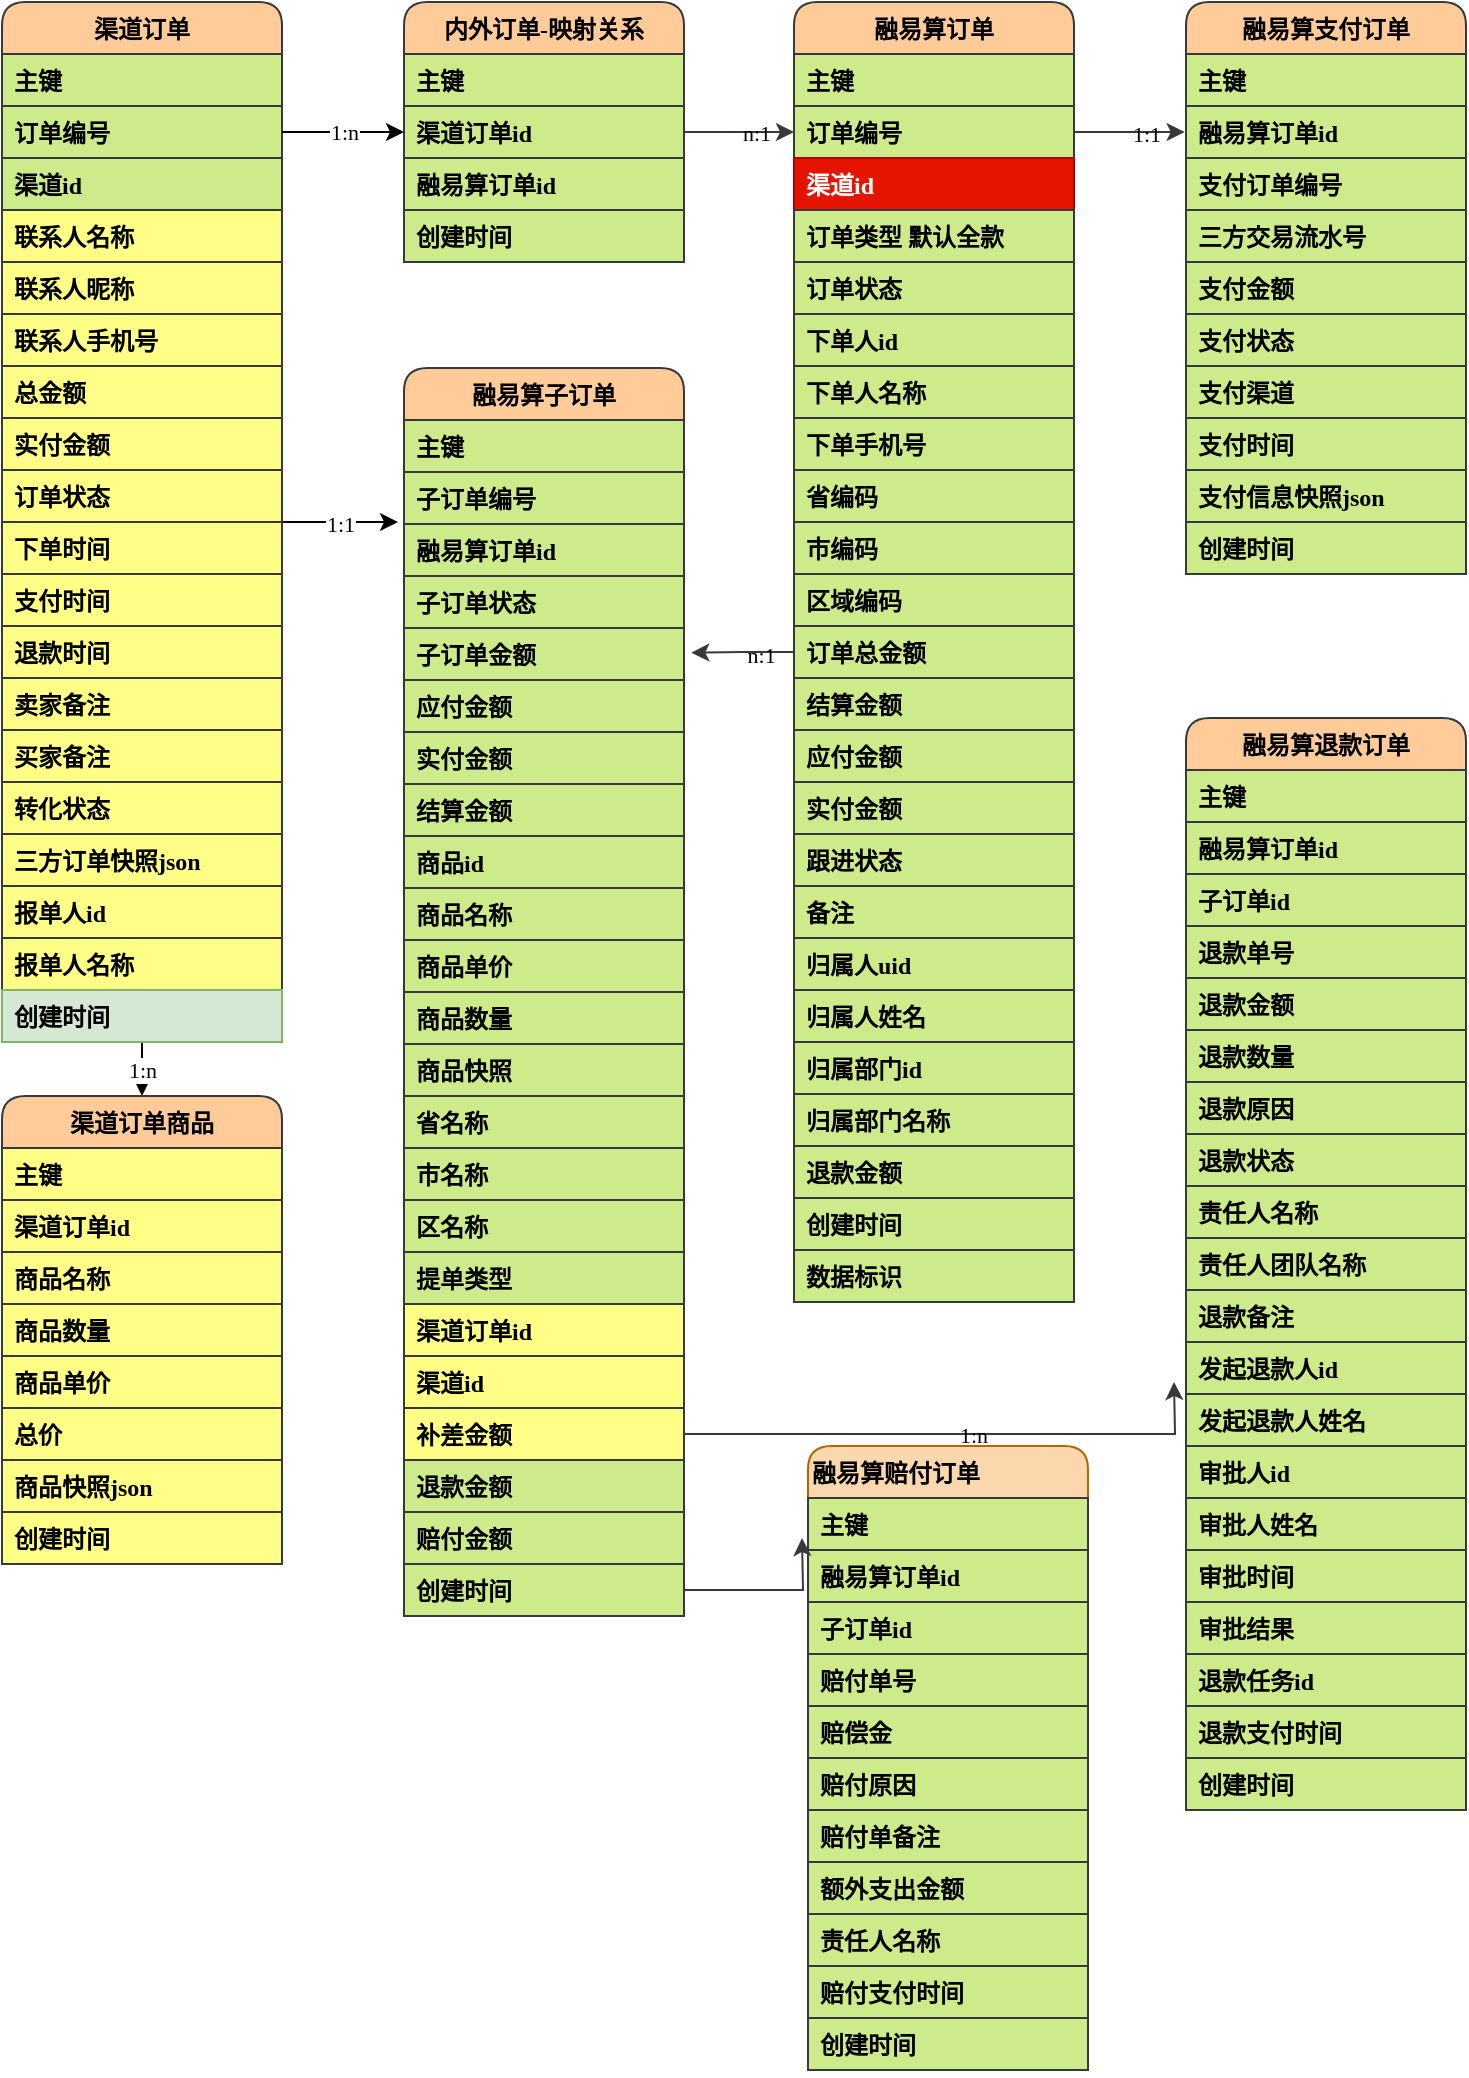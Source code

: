 <mxfile version="14.1.8" type="github">
  <diagram id="IiCy9xCzvewyzQ8KwIXT" name="第 1 页">
    <mxGraphModel dx="1824" dy="732" grid="0" gridSize="10" guides="1" tooltips="1" connect="1" arrows="1" fold="1" page="0" pageScale="1" pageWidth="827" pageHeight="1169" math="0" shadow="0">
      <root>
        <mxCell id="0" />
        <mxCell id="1" parent="0" />
        <mxCell id="uZ23WW5BaQ2IiN3kRdAK-134" value="1:1" style="edgeStyle=orthogonalEdgeStyle;rounded=0;orthogonalLoop=1;jettySize=auto;html=1;fontFamily=Tahoma;" edge="1" parent="1" source="uZ23WW5BaQ2IiN3kRdAK-1">
          <mxGeometry relative="1" as="geometry">
            <mxPoint x="130" y="294" as="targetPoint" />
          </mxGeometry>
        </mxCell>
        <mxCell id="uZ23WW5BaQ2IiN3kRdAK-183" value="1:n" style="edgeStyle=orthogonalEdgeStyle;rounded=0;orthogonalLoop=1;jettySize=auto;html=1;exitX=0.5;exitY=1;exitDx=0;exitDy=0;entryX=0.5;entryY=0;entryDx=0;entryDy=0;fontFamily=Tahoma;" edge="1" parent="1" source="uZ23WW5BaQ2IiN3kRdAK-1" target="uZ23WW5BaQ2IiN3kRdAK-33">
          <mxGeometry relative="1" as="geometry" />
        </mxCell>
        <mxCell id="uZ23WW5BaQ2IiN3kRdAK-1" value="渠道订单" style="swimlane;fontStyle=1;childLayout=stackLayout;horizontal=1;startSize=26;horizontalStack=0;resizeParent=1;resizeParentMax=0;resizeLast=0;collapsible=1;marginBottom=0;rounded=1;sketch=0;swimlaneFillColor=none;fontFamily=Tahoma;fillColor=#ffcc99;strokeColor=#36393d;" vertex="1" parent="1">
          <mxGeometry x="-68" y="34" width="140" height="520" as="geometry" />
        </mxCell>
        <mxCell id="uZ23WW5BaQ2IiN3kRdAK-28" value="主键" style="text;align=left;verticalAlign=top;spacingLeft=4;spacingRight=4;overflow=hidden;rotatable=0;points=[[0,0.5],[1,0.5]];portConstraint=eastwest;fontStyle=1;fontFamily=Tahoma;fillColor=#cdeb8b;strokeColor=#36393d;" vertex="1" parent="uZ23WW5BaQ2IiN3kRdAK-1">
          <mxGeometry y="26" width="140" height="26" as="geometry" />
        </mxCell>
        <mxCell id="uZ23WW5BaQ2IiN3kRdAK-2" value="订单编号" style="text;align=left;verticalAlign=top;spacingLeft=4;spacingRight=4;overflow=hidden;rotatable=0;points=[[0,0.5],[1,0.5]];portConstraint=eastwest;fontStyle=1;fontFamily=Tahoma;fillColor=#cdeb8b;strokeColor=#36393d;" vertex="1" parent="uZ23WW5BaQ2IiN3kRdAK-1">
          <mxGeometry y="52" width="140" height="26" as="geometry" />
        </mxCell>
        <mxCell id="uZ23WW5BaQ2IiN3kRdAK-3" value="渠道id" style="text;align=left;verticalAlign=top;spacingLeft=4;spacingRight=4;overflow=hidden;rotatable=0;points=[[0,0.5],[1,0.5]];portConstraint=eastwest;fontStyle=1;fontFamily=Tahoma;fillColor=#cdeb8b;strokeColor=#36393d;" vertex="1" parent="uZ23WW5BaQ2IiN3kRdAK-1">
          <mxGeometry y="78" width="140" height="26" as="geometry" />
        </mxCell>
        <mxCell id="uZ23WW5BaQ2IiN3kRdAK-4" value="联系人名称" style="text;align=left;verticalAlign=top;spacingLeft=4;spacingRight=4;overflow=hidden;rotatable=0;points=[[0,0.5],[1,0.5]];portConstraint=eastwest;fontStyle=1;fontFamily=Tahoma;fillColor=#ffff88;strokeColor=#36393d;" vertex="1" parent="uZ23WW5BaQ2IiN3kRdAK-1">
          <mxGeometry y="104" width="140" height="26" as="geometry" />
        </mxCell>
        <mxCell id="uZ23WW5BaQ2IiN3kRdAK-17" value="联系人昵称" style="text;align=left;verticalAlign=top;spacingLeft=4;spacingRight=4;overflow=hidden;rotatable=0;points=[[0,0.5],[1,0.5]];portConstraint=eastwest;fontStyle=1;fontFamily=Tahoma;fillColor=#ffff88;strokeColor=#36393d;" vertex="1" parent="uZ23WW5BaQ2IiN3kRdAK-1">
          <mxGeometry y="130" width="140" height="26" as="geometry" />
        </mxCell>
        <mxCell id="uZ23WW5BaQ2IiN3kRdAK-18" value="联系人手机号" style="text;align=left;verticalAlign=top;spacingLeft=4;spacingRight=4;overflow=hidden;rotatable=0;points=[[0,0.5],[1,0.5]];portConstraint=eastwest;fontStyle=1;fontFamily=Tahoma;fillColor=#ffff88;strokeColor=#36393d;" vertex="1" parent="uZ23WW5BaQ2IiN3kRdAK-1">
          <mxGeometry y="156" width="140" height="26" as="geometry" />
        </mxCell>
        <mxCell id="uZ23WW5BaQ2IiN3kRdAK-19" value="总金额" style="text;align=left;verticalAlign=top;spacingLeft=4;spacingRight=4;overflow=hidden;rotatable=0;points=[[0,0.5],[1,0.5]];portConstraint=eastwest;fontStyle=1;fontFamily=Tahoma;fillColor=#ffff88;strokeColor=#36393d;" vertex="1" parent="uZ23WW5BaQ2IiN3kRdAK-1">
          <mxGeometry y="182" width="140" height="26" as="geometry" />
        </mxCell>
        <mxCell id="uZ23WW5BaQ2IiN3kRdAK-20" value="实付金额" style="text;align=left;verticalAlign=top;spacingLeft=4;spacingRight=4;overflow=hidden;rotatable=0;points=[[0,0.5],[1,0.5]];portConstraint=eastwest;fontStyle=1;fontFamily=Tahoma;fillColor=#ffff88;strokeColor=#36393d;" vertex="1" parent="uZ23WW5BaQ2IiN3kRdAK-1">
          <mxGeometry y="208" width="140" height="26" as="geometry" />
        </mxCell>
        <mxCell id="uZ23WW5BaQ2IiN3kRdAK-21" value="订单状态" style="text;align=left;verticalAlign=top;spacingLeft=4;spacingRight=4;overflow=hidden;rotatable=0;points=[[0,0.5],[1,0.5]];portConstraint=eastwest;fontStyle=1;fontFamily=Tahoma;fillColor=#ffff88;strokeColor=#36393d;" vertex="1" parent="uZ23WW5BaQ2IiN3kRdAK-1">
          <mxGeometry y="234" width="140" height="26" as="geometry" />
        </mxCell>
        <mxCell id="uZ23WW5BaQ2IiN3kRdAK-32" value="下单时间" style="text;align=left;verticalAlign=top;spacingLeft=4;spacingRight=4;overflow=hidden;rotatable=0;points=[[0,0.5],[1,0.5]];portConstraint=eastwest;fontStyle=1;fontFamily=Tahoma;fillColor=#ffff88;strokeColor=#36393d;" vertex="1" parent="uZ23WW5BaQ2IiN3kRdAK-1">
          <mxGeometry y="260" width="140" height="26" as="geometry" />
        </mxCell>
        <mxCell id="uZ23WW5BaQ2IiN3kRdAK-22" value="支付时间" style="text;align=left;verticalAlign=top;spacingLeft=4;spacingRight=4;overflow=hidden;rotatable=0;points=[[0,0.5],[1,0.5]];portConstraint=eastwest;fontStyle=1;fontFamily=Tahoma;fillColor=#ffff88;strokeColor=#36393d;" vertex="1" parent="uZ23WW5BaQ2IiN3kRdAK-1">
          <mxGeometry y="286" width="140" height="26" as="geometry" />
        </mxCell>
        <mxCell id="uZ23WW5BaQ2IiN3kRdAK-23" value="退款时间" style="text;align=left;verticalAlign=top;spacingLeft=4;spacingRight=4;overflow=hidden;rotatable=0;points=[[0,0.5],[1,0.5]];portConstraint=eastwest;fontStyle=1;fontFamily=Tahoma;fillColor=#ffff88;strokeColor=#36393d;" vertex="1" parent="uZ23WW5BaQ2IiN3kRdAK-1">
          <mxGeometry y="312" width="140" height="26" as="geometry" />
        </mxCell>
        <mxCell id="uZ23WW5BaQ2IiN3kRdAK-24" value="卖家备注" style="text;align=left;verticalAlign=top;spacingLeft=4;spacingRight=4;overflow=hidden;rotatable=0;points=[[0,0.5],[1,0.5]];portConstraint=eastwest;fontStyle=1;fontFamily=Tahoma;fillColor=#ffff88;strokeColor=#36393d;" vertex="1" parent="uZ23WW5BaQ2IiN3kRdAK-1">
          <mxGeometry y="338" width="140" height="26" as="geometry" />
        </mxCell>
        <mxCell id="uZ23WW5BaQ2IiN3kRdAK-25" value="买家备注" style="text;align=left;verticalAlign=top;spacingLeft=4;spacingRight=4;overflow=hidden;rotatable=0;points=[[0,0.5],[1,0.5]];portConstraint=eastwest;fontStyle=1;fontFamily=Tahoma;fillColor=#ffff88;strokeColor=#36393d;" vertex="1" parent="uZ23WW5BaQ2IiN3kRdAK-1">
          <mxGeometry y="364" width="140" height="26" as="geometry" />
        </mxCell>
        <mxCell id="uZ23WW5BaQ2IiN3kRdAK-26" value="转化状态" style="text;align=left;verticalAlign=top;spacingLeft=4;spacingRight=4;overflow=hidden;rotatable=0;points=[[0,0.5],[1,0.5]];portConstraint=eastwest;fontStyle=1;fontFamily=Tahoma;fillColor=#ffff88;strokeColor=#36393d;" vertex="1" parent="uZ23WW5BaQ2IiN3kRdAK-1">
          <mxGeometry y="390" width="140" height="26" as="geometry" />
        </mxCell>
        <mxCell id="uZ23WW5BaQ2IiN3kRdAK-27" value="三方订单快照json" style="text;align=left;verticalAlign=top;spacingLeft=4;spacingRight=4;overflow=hidden;rotatable=0;points=[[0,0.5],[1,0.5]];portConstraint=eastwest;fontStyle=1;fontFamily=Tahoma;fillColor=#ffff88;strokeColor=#36393d;" vertex="1" parent="uZ23WW5BaQ2IiN3kRdAK-1">
          <mxGeometry y="416" width="140" height="26" as="geometry" />
        </mxCell>
        <mxCell id="uZ23WW5BaQ2IiN3kRdAK-29" value="报单人id" style="text;align=left;verticalAlign=top;spacingLeft=4;spacingRight=4;overflow=hidden;rotatable=0;points=[[0,0.5],[1,0.5]];portConstraint=eastwest;fontStyle=1;fontFamily=Tahoma;fillColor=#ffff88;strokeColor=#36393d;" vertex="1" parent="uZ23WW5BaQ2IiN3kRdAK-1">
          <mxGeometry y="442" width="140" height="26" as="geometry" />
        </mxCell>
        <mxCell id="uZ23WW5BaQ2IiN3kRdAK-30" value="报单人名称" style="text;align=left;verticalAlign=top;spacingLeft=4;spacingRight=4;overflow=hidden;rotatable=0;points=[[0,0.5],[1,0.5]];portConstraint=eastwest;fontStyle=1;fontFamily=Tahoma;fillColor=#ffff88;strokeColor=#36393d;" vertex="1" parent="uZ23WW5BaQ2IiN3kRdAK-1">
          <mxGeometry y="468" width="140" height="26" as="geometry" />
        </mxCell>
        <mxCell id="uZ23WW5BaQ2IiN3kRdAK-136" value="创建时间" style="text;align=left;verticalAlign=top;spacingLeft=4;spacingRight=4;overflow=hidden;rotatable=0;points=[[0,0.5],[1,0.5]];portConstraint=eastwest;fontStyle=1;fontFamily=Tahoma;fillColor=#d5e8d4;strokeColor=#82b366;" vertex="1" parent="uZ23WW5BaQ2IiN3kRdAK-1">
          <mxGeometry y="494" width="140" height="26" as="geometry" />
        </mxCell>
        <mxCell id="uZ23WW5BaQ2IiN3kRdAK-33" value="渠道订单商品" style="swimlane;fontStyle=1;childLayout=stackLayout;horizontal=1;startSize=26;horizontalStack=0;resizeParent=1;resizeParentMax=0;resizeLast=0;collapsible=1;marginBottom=0;rounded=1;fontFamily=Tahoma;fillColor=#ffcc99;strokeColor=#36393d;" vertex="1" parent="1">
          <mxGeometry x="-68" y="581" width="140" height="234" as="geometry" />
        </mxCell>
        <mxCell id="uZ23WW5BaQ2IiN3kRdAK-34" value="主键" style="text;align=left;verticalAlign=top;spacingLeft=4;spacingRight=4;overflow=hidden;rotatable=0;points=[[0,0.5],[1,0.5]];portConstraint=eastwest;fontStyle=1;fontFamily=Tahoma;fillColor=#ffff88;strokeColor=#36393d;" vertex="1" parent="uZ23WW5BaQ2IiN3kRdAK-33">
          <mxGeometry y="26" width="140" height="26" as="geometry" />
        </mxCell>
        <mxCell id="uZ23WW5BaQ2IiN3kRdAK-35" value="渠道订单id" style="text;align=left;verticalAlign=top;spacingLeft=4;spacingRight=4;overflow=hidden;rotatable=0;points=[[0,0.5],[1,0.5]];portConstraint=eastwest;fontStyle=1;fontFamily=Tahoma;fillColor=#ffff88;strokeColor=#36393d;" vertex="1" parent="uZ23WW5BaQ2IiN3kRdAK-33">
          <mxGeometry y="52" width="140" height="26" as="geometry" />
        </mxCell>
        <mxCell id="uZ23WW5BaQ2IiN3kRdAK-36" value="商品名称" style="text;align=left;verticalAlign=top;spacingLeft=4;spacingRight=4;overflow=hidden;rotatable=0;points=[[0,0.5],[1,0.5]];portConstraint=eastwest;fontStyle=1;fontFamily=Tahoma;fillColor=#ffff88;strokeColor=#36393d;" vertex="1" parent="uZ23WW5BaQ2IiN3kRdAK-33">
          <mxGeometry y="78" width="140" height="26" as="geometry" />
        </mxCell>
        <mxCell id="uZ23WW5BaQ2IiN3kRdAK-37" value="商品数量" style="text;align=left;verticalAlign=top;spacingLeft=4;spacingRight=4;overflow=hidden;rotatable=0;points=[[0,0.5],[1,0.5]];portConstraint=eastwest;fontStyle=1;fontFamily=Tahoma;fillColor=#ffff88;strokeColor=#36393d;" vertex="1" parent="uZ23WW5BaQ2IiN3kRdAK-33">
          <mxGeometry y="104" width="140" height="26" as="geometry" />
        </mxCell>
        <mxCell id="uZ23WW5BaQ2IiN3kRdAK-38" value="商品单价" style="text;align=left;verticalAlign=top;spacingLeft=4;spacingRight=4;overflow=hidden;rotatable=0;points=[[0,0.5],[1,0.5]];portConstraint=eastwest;fontStyle=1;fontFamily=Tahoma;fillColor=#ffff88;strokeColor=#36393d;" vertex="1" parent="uZ23WW5BaQ2IiN3kRdAK-33">
          <mxGeometry y="130" width="140" height="26" as="geometry" />
        </mxCell>
        <mxCell id="uZ23WW5BaQ2IiN3kRdAK-39" value="总价" style="text;align=left;verticalAlign=top;spacingLeft=4;spacingRight=4;overflow=hidden;rotatable=0;points=[[0,0.5],[1,0.5]];portConstraint=eastwest;fontStyle=1;fontFamily=Tahoma;fillColor=#ffff88;strokeColor=#36393d;" vertex="1" parent="uZ23WW5BaQ2IiN3kRdAK-33">
          <mxGeometry y="156" width="140" height="26" as="geometry" />
        </mxCell>
        <mxCell id="uZ23WW5BaQ2IiN3kRdAK-40" value="商品快照json" style="text;align=left;verticalAlign=top;spacingLeft=4;spacingRight=4;overflow=hidden;rotatable=0;points=[[0,0.5],[1,0.5]];portConstraint=eastwest;fontStyle=1;fontFamily=Tahoma;fillColor=#ffff88;strokeColor=#36393d;" vertex="1" parent="uZ23WW5BaQ2IiN3kRdAK-33">
          <mxGeometry y="182" width="140" height="26" as="geometry" />
        </mxCell>
        <mxCell id="uZ23WW5BaQ2IiN3kRdAK-51" value="创建时间" style="text;align=left;verticalAlign=top;spacingLeft=4;spacingRight=4;overflow=hidden;rotatable=0;points=[[0,0.5],[1,0.5]];portConstraint=eastwest;fontStyle=1;fontFamily=Tahoma;fillColor=#ffff88;strokeColor=#36393d;" vertex="1" parent="uZ23WW5BaQ2IiN3kRdAK-33">
          <mxGeometry y="208" width="140" height="26" as="geometry" />
        </mxCell>
        <mxCell id="uZ23WW5BaQ2IiN3kRdAK-52" value="内外订单-映射关系" style="swimlane;fontStyle=1;childLayout=stackLayout;horizontal=1;startSize=26;horizontalStack=0;resizeParent=1;resizeParentMax=0;resizeLast=0;collapsible=1;marginBottom=0;rounded=1;fontFamily=Tahoma;fillColor=#ffcc99;strokeColor=#36393d;align=center;labelBackgroundColor=none;labelBorderColor=none;shadow=0;" vertex="1" parent="1">
          <mxGeometry x="133" y="34" width="140" height="130" as="geometry" />
        </mxCell>
        <mxCell id="uZ23WW5BaQ2IiN3kRdAK-53" value="主键" style="text;align=left;verticalAlign=top;spacingLeft=4;spacingRight=4;overflow=hidden;rotatable=0;points=[[0,0.5],[1,0.5]];portConstraint=eastwest;fontStyle=1;fontFamily=Tahoma;fillColor=#cdeb8b;strokeColor=#36393d;labelBackgroundColor=none;labelBorderColor=none;shadow=0;" vertex="1" parent="uZ23WW5BaQ2IiN3kRdAK-52">
          <mxGeometry y="26" width="140" height="26" as="geometry" />
        </mxCell>
        <mxCell id="uZ23WW5BaQ2IiN3kRdAK-54" value="渠道订单id" style="text;align=left;verticalAlign=top;spacingLeft=4;spacingRight=4;overflow=hidden;rotatable=0;points=[[0,0.5],[1,0.5]];portConstraint=eastwest;fontStyle=1;fontFamily=Tahoma;fillColor=#cdeb8b;strokeColor=#36393d;labelBackgroundColor=none;labelBorderColor=none;shadow=0;" vertex="1" parent="uZ23WW5BaQ2IiN3kRdAK-52">
          <mxGeometry y="52" width="140" height="26" as="geometry" />
        </mxCell>
        <mxCell id="uZ23WW5BaQ2IiN3kRdAK-55" value="融易算订单id" style="text;align=left;verticalAlign=top;spacingLeft=4;spacingRight=4;overflow=hidden;rotatable=0;points=[[0,0.5],[1,0.5]];portConstraint=eastwest;fontStyle=1;fontFamily=Tahoma;fillColor=#cdeb8b;strokeColor=#36393d;labelBackgroundColor=none;labelBorderColor=none;shadow=0;" vertex="1" parent="uZ23WW5BaQ2IiN3kRdAK-52">
          <mxGeometry y="78" width="140" height="26" as="geometry" />
        </mxCell>
        <mxCell id="uZ23WW5BaQ2IiN3kRdAK-60" value="创建时间" style="text;align=left;verticalAlign=top;spacingLeft=4;spacingRight=4;overflow=hidden;rotatable=0;points=[[0,0.5],[1,0.5]];portConstraint=eastwest;fontStyle=1;fontFamily=Tahoma;fillColor=#cdeb8b;strokeColor=#36393d;labelBackgroundColor=none;labelBorderColor=none;shadow=0;" vertex="1" parent="uZ23WW5BaQ2IiN3kRdAK-52">
          <mxGeometry y="104" width="140" height="26" as="geometry" />
        </mxCell>
        <mxCell id="uZ23WW5BaQ2IiN3kRdAK-62" value="1:n" style="edgeStyle=orthogonalEdgeStyle;rounded=0;orthogonalLoop=1;jettySize=auto;html=1;exitX=1;exitY=0.5;exitDx=0;exitDy=0;fontFamily=Tahoma;" edge="1" parent="1" source="uZ23WW5BaQ2IiN3kRdAK-2" target="uZ23WW5BaQ2IiN3kRdAK-54">
          <mxGeometry relative="1" as="geometry" />
        </mxCell>
        <mxCell id="uZ23WW5BaQ2IiN3kRdAK-135" value="n:1" style="edgeStyle=orthogonalEdgeStyle;rounded=0;orthogonalLoop=1;jettySize=auto;exitX=0;exitY=0.5;exitDx=0;exitDy=0;fontFamily=Tahoma;fillColor=#cdeb8b;strokeColor=#36393d;fontStyle=0;align=left;labelBackgroundColor=none;labelBorderColor=none;shadow=0;" edge="1" parent="1" source="uZ23WW5BaQ2IiN3kRdAK-63">
          <mxGeometry relative="1" as="geometry">
            <mxPoint x="276.667" y="359.333" as="targetPoint" />
          </mxGeometry>
        </mxCell>
        <mxCell id="uZ23WW5BaQ2IiN3kRdAK-63" value="融易算订单" style="swimlane;fontStyle=1;childLayout=stackLayout;horizontal=1;startSize=26;horizontalStack=0;resizeParent=1;resizeParentMax=0;resizeLast=0;collapsible=1;marginBottom=0;rounded=1;sketch=0;swimlaneFillColor=none;fontFamily=Tahoma;fillColor=#ffcc99;strokeColor=#36393d;align=center;labelBackgroundColor=none;labelBorderColor=none;shadow=0;" vertex="1" parent="1">
          <mxGeometry x="328" y="34" width="140" height="650" as="geometry" />
        </mxCell>
        <mxCell id="uZ23WW5BaQ2IiN3kRdAK-64" value="主键" style="text;align=left;verticalAlign=top;spacingLeft=4;spacingRight=4;overflow=hidden;rotatable=0;points=[[0,0.5],[1,0.5]];portConstraint=eastwest;fontStyle=1;fontFamily=Tahoma;fillColor=#cdeb8b;strokeColor=#36393d;labelBackgroundColor=none;labelBorderColor=none;shadow=0;" vertex="1" parent="uZ23WW5BaQ2IiN3kRdAK-63">
          <mxGeometry y="26" width="140" height="26" as="geometry" />
        </mxCell>
        <mxCell id="uZ23WW5BaQ2IiN3kRdAK-65" value="订单编号" style="text;align=left;verticalAlign=top;spacingLeft=4;spacingRight=4;overflow=hidden;rotatable=0;points=[[0,0.5],[1,0.5]];portConstraint=eastwest;fontStyle=1;fontFamily=Tahoma;fillColor=#cdeb8b;strokeColor=#36393d;labelBackgroundColor=none;labelBorderColor=none;shadow=0;" vertex="1" parent="uZ23WW5BaQ2IiN3kRdAK-63">
          <mxGeometry y="52" width="140" height="26" as="geometry" />
        </mxCell>
        <mxCell id="uZ23WW5BaQ2IiN3kRdAK-66" value="渠道id" style="text;align=left;verticalAlign=top;spacingLeft=4;spacingRight=4;overflow=hidden;rotatable=0;points=[[0,0.5],[1,0.5]];portConstraint=eastwest;fontStyle=1;fontFamily=Tahoma;fillColor=#e51400;strokeColor=#B20000;labelBackgroundColor=none;labelBorderColor=none;shadow=0;fontColor=#ffffff;" vertex="1" parent="uZ23WW5BaQ2IiN3kRdAK-63">
          <mxGeometry y="78" width="140" height="26" as="geometry" />
        </mxCell>
        <mxCell id="uZ23WW5BaQ2IiN3kRdAK-67" value="订单类型 默认全款" style="text;align=left;verticalAlign=top;spacingLeft=4;spacingRight=4;overflow=hidden;rotatable=0;points=[[0,0.5],[1,0.5]];portConstraint=eastwest;fontStyle=1;fontFamily=Tahoma;fillColor=#cdeb8b;strokeColor=#36393d;labelBackgroundColor=none;labelBorderColor=none;shadow=0;" vertex="1" parent="uZ23WW5BaQ2IiN3kRdAK-63">
          <mxGeometry y="104" width="140" height="26" as="geometry" />
        </mxCell>
        <mxCell id="uZ23WW5BaQ2IiN3kRdAK-69" value="订单状态" style="text;align=left;verticalAlign=top;spacingLeft=4;spacingRight=4;overflow=hidden;rotatable=0;points=[[0,0.5],[1,0.5]];portConstraint=eastwest;fontStyle=1;fontFamily=Tahoma;fillColor=#cdeb8b;strokeColor=#36393d;labelBackgroundColor=none;labelBorderColor=none;shadow=0;" vertex="1" parent="uZ23WW5BaQ2IiN3kRdAK-63">
          <mxGeometry y="130" width="140" height="26" as="geometry" />
        </mxCell>
        <mxCell id="uZ23WW5BaQ2IiN3kRdAK-70" value="下单人id" style="text;align=left;verticalAlign=top;spacingLeft=4;spacingRight=4;overflow=hidden;rotatable=0;points=[[0,0.5],[1,0.5]];portConstraint=eastwest;fontStyle=1;fontFamily=Tahoma;fillColor=#cdeb8b;strokeColor=#36393d;labelBackgroundColor=none;labelBorderColor=none;shadow=0;" vertex="1" parent="uZ23WW5BaQ2IiN3kRdAK-63">
          <mxGeometry y="156" width="140" height="26" as="geometry" />
        </mxCell>
        <mxCell id="uZ23WW5BaQ2IiN3kRdAK-71" value="下单人名称" style="text;align=left;verticalAlign=top;spacingLeft=4;spacingRight=4;overflow=hidden;rotatable=0;points=[[0,0.5],[1,0.5]];portConstraint=eastwest;fontStyle=1;fontFamily=Tahoma;fillColor=#cdeb8b;strokeColor=#36393d;labelBackgroundColor=none;labelBorderColor=none;shadow=0;" vertex="1" parent="uZ23WW5BaQ2IiN3kRdAK-63">
          <mxGeometry y="182" width="140" height="26" as="geometry" />
        </mxCell>
        <mxCell id="uZ23WW5BaQ2IiN3kRdAK-72" value="下单手机号" style="text;align=left;verticalAlign=top;spacingLeft=4;spacingRight=4;overflow=hidden;rotatable=0;points=[[0,0.5],[1,0.5]];portConstraint=eastwest;fontStyle=1;fontFamily=Tahoma;fillColor=#cdeb8b;strokeColor=#36393d;labelBackgroundColor=none;labelBorderColor=none;shadow=0;" vertex="1" parent="uZ23WW5BaQ2IiN3kRdAK-63">
          <mxGeometry y="208" width="140" height="26" as="geometry" />
        </mxCell>
        <mxCell id="uZ23WW5BaQ2IiN3kRdAK-73" value="省编码" style="text;align=left;verticalAlign=top;spacingLeft=4;spacingRight=4;overflow=hidden;rotatable=0;points=[[0,0.5],[1,0.5]];portConstraint=eastwest;fontStyle=1;fontFamily=Tahoma;fillColor=#cdeb8b;strokeColor=#36393d;labelBackgroundColor=none;labelBorderColor=none;shadow=0;" vertex="1" parent="uZ23WW5BaQ2IiN3kRdAK-63">
          <mxGeometry y="234" width="140" height="26" as="geometry" />
        </mxCell>
        <mxCell id="uZ23WW5BaQ2IiN3kRdAK-74" value="市编码" style="text;align=left;verticalAlign=top;spacingLeft=4;spacingRight=4;overflow=hidden;rotatable=0;points=[[0,0.5],[1,0.5]];portConstraint=eastwest;fontStyle=1;fontFamily=Tahoma;fillColor=#cdeb8b;strokeColor=#36393d;labelBackgroundColor=none;labelBorderColor=none;shadow=0;" vertex="1" parent="uZ23WW5BaQ2IiN3kRdAK-63">
          <mxGeometry y="260" width="140" height="26" as="geometry" />
        </mxCell>
        <mxCell id="uZ23WW5BaQ2IiN3kRdAK-75" value="区域编码" style="text;align=left;verticalAlign=top;spacingLeft=4;spacingRight=4;overflow=hidden;rotatable=0;points=[[0,0.5],[1,0.5]];portConstraint=eastwest;fontStyle=1;fontFamily=Tahoma;fillColor=#cdeb8b;strokeColor=#36393d;labelBackgroundColor=none;labelBorderColor=none;shadow=0;" vertex="1" parent="uZ23WW5BaQ2IiN3kRdAK-63">
          <mxGeometry y="286" width="140" height="26" as="geometry" />
        </mxCell>
        <mxCell id="uZ23WW5BaQ2IiN3kRdAK-76" value="订单总金额" style="text;align=left;verticalAlign=top;spacingLeft=4;spacingRight=4;overflow=hidden;rotatable=0;points=[[0,0.5],[1,0.5]];portConstraint=eastwest;fontStyle=1;fontFamily=Tahoma;fillColor=#cdeb8b;strokeColor=#36393d;labelBackgroundColor=none;labelBorderColor=none;shadow=0;" vertex="1" parent="uZ23WW5BaQ2IiN3kRdAK-63">
          <mxGeometry y="312" width="140" height="26" as="geometry" />
        </mxCell>
        <mxCell id="uZ23WW5BaQ2IiN3kRdAK-77" value="结算金额" style="text;align=left;verticalAlign=top;spacingLeft=4;spacingRight=4;overflow=hidden;rotatable=0;points=[[0,0.5],[1,0.5]];portConstraint=eastwest;fontStyle=1;fontFamily=Tahoma;fillColor=#cdeb8b;strokeColor=#36393d;labelBackgroundColor=none;labelBorderColor=none;shadow=0;" vertex="1" parent="uZ23WW5BaQ2IiN3kRdAK-63">
          <mxGeometry y="338" width="140" height="26" as="geometry" />
        </mxCell>
        <mxCell id="uZ23WW5BaQ2IiN3kRdAK-78" value="应付金额" style="text;align=left;verticalAlign=top;spacingLeft=4;spacingRight=4;overflow=hidden;rotatable=0;points=[[0,0.5],[1,0.5]];portConstraint=eastwest;fontStyle=1;fontFamily=Tahoma;fillColor=#cdeb8b;strokeColor=#36393d;labelBackgroundColor=none;labelBorderColor=none;shadow=0;" vertex="1" parent="uZ23WW5BaQ2IiN3kRdAK-63">
          <mxGeometry y="364" width="140" height="26" as="geometry" />
        </mxCell>
        <mxCell id="uZ23WW5BaQ2IiN3kRdAK-79" value="实付金额" style="text;align=left;verticalAlign=top;spacingLeft=4;spacingRight=4;overflow=hidden;rotatable=0;points=[[0,0.5],[1,0.5]];portConstraint=eastwest;fontStyle=1;fontFamily=Tahoma;fillColor=#cdeb8b;strokeColor=#36393d;labelBackgroundColor=none;labelBorderColor=none;shadow=0;" vertex="1" parent="uZ23WW5BaQ2IiN3kRdAK-63">
          <mxGeometry y="390" width="140" height="26" as="geometry" />
        </mxCell>
        <mxCell id="uZ23WW5BaQ2IiN3kRdAK-80" value="跟进状态" style="text;align=left;verticalAlign=top;spacingLeft=4;spacingRight=4;overflow=hidden;rotatable=0;points=[[0,0.5],[1,0.5]];portConstraint=eastwest;fontStyle=1;fontFamily=Tahoma;fillColor=#cdeb8b;strokeColor=#36393d;labelBackgroundColor=none;labelBorderColor=none;shadow=0;" vertex="1" parent="uZ23WW5BaQ2IiN3kRdAK-63">
          <mxGeometry y="416" width="140" height="26" as="geometry" />
        </mxCell>
        <mxCell id="uZ23WW5BaQ2IiN3kRdAK-81" value="备注" style="text;align=left;verticalAlign=top;spacingLeft=4;spacingRight=4;overflow=hidden;rotatable=0;points=[[0,0.5],[1,0.5]];portConstraint=eastwest;fontStyle=1;fontFamily=Tahoma;fillColor=#cdeb8b;strokeColor=#36393d;labelBackgroundColor=none;labelBorderColor=none;shadow=0;" vertex="1" parent="uZ23WW5BaQ2IiN3kRdAK-63">
          <mxGeometry y="442" width="140" height="26" as="geometry" />
        </mxCell>
        <mxCell id="uZ23WW5BaQ2IiN3kRdAK-101" value="归属人uid" style="text;align=left;verticalAlign=top;spacingLeft=4;spacingRight=4;overflow=hidden;rotatable=0;points=[[0,0.5],[1,0.5]];portConstraint=eastwest;fontStyle=1;fontFamily=Tahoma;fillColor=#cdeb8b;strokeColor=#36393d;labelBackgroundColor=none;labelBorderColor=none;shadow=0;" vertex="1" parent="uZ23WW5BaQ2IiN3kRdAK-63">
          <mxGeometry y="468" width="140" height="26" as="geometry" />
        </mxCell>
        <mxCell id="uZ23WW5BaQ2IiN3kRdAK-102" value="归属人姓名" style="text;align=left;verticalAlign=top;spacingLeft=4;spacingRight=4;overflow=hidden;rotatable=0;points=[[0,0.5],[1,0.5]];portConstraint=eastwest;fontStyle=1;fontFamily=Tahoma;fillColor=#cdeb8b;strokeColor=#36393d;labelBackgroundColor=none;labelBorderColor=none;shadow=0;" vertex="1" parent="uZ23WW5BaQ2IiN3kRdAK-63">
          <mxGeometry y="494" width="140" height="26" as="geometry" />
        </mxCell>
        <mxCell id="uZ23WW5BaQ2IiN3kRdAK-103" value="归属部门id" style="text;align=left;verticalAlign=top;spacingLeft=4;spacingRight=4;overflow=hidden;rotatable=0;points=[[0,0.5],[1,0.5]];portConstraint=eastwest;fontStyle=1;fontFamily=Tahoma;fillColor=#cdeb8b;strokeColor=#36393d;labelBackgroundColor=none;labelBorderColor=none;shadow=0;" vertex="1" parent="uZ23WW5BaQ2IiN3kRdAK-63">
          <mxGeometry y="520" width="140" height="26" as="geometry" />
        </mxCell>
        <mxCell id="uZ23WW5BaQ2IiN3kRdAK-104" value="归属部门名称" style="text;align=left;verticalAlign=top;spacingLeft=4;spacingRight=4;overflow=hidden;rotatable=0;points=[[0,0.5],[1,0.5]];portConstraint=eastwest;fontStyle=1;fontFamily=Tahoma;fillColor=#cdeb8b;strokeColor=#36393d;labelBackgroundColor=none;labelBorderColor=none;shadow=0;" vertex="1" parent="uZ23WW5BaQ2IiN3kRdAK-63">
          <mxGeometry y="546" width="140" height="26" as="geometry" />
        </mxCell>
        <mxCell id="uZ23WW5BaQ2IiN3kRdAK-105" value="退款金额" style="text;align=left;verticalAlign=top;spacingLeft=4;spacingRight=4;overflow=hidden;rotatable=0;points=[[0,0.5],[1,0.5]];portConstraint=eastwest;fontStyle=1;fontFamily=Tahoma;fillColor=#cdeb8b;strokeColor=#36393d;labelBackgroundColor=none;labelBorderColor=none;shadow=0;" vertex="1" parent="uZ23WW5BaQ2IiN3kRdAK-63">
          <mxGeometry y="572" width="140" height="26" as="geometry" />
        </mxCell>
        <mxCell id="uZ23WW5BaQ2IiN3kRdAK-106" value="创建时间" style="text;align=left;verticalAlign=top;spacingLeft=4;spacingRight=4;overflow=hidden;rotatable=0;points=[[0,0.5],[1,0.5]];portConstraint=eastwest;fontStyle=1;fontFamily=Tahoma;fillColor=#cdeb8b;strokeColor=#36393d;labelBackgroundColor=none;labelBorderColor=none;shadow=0;" vertex="1" parent="uZ23WW5BaQ2IiN3kRdAK-63">
          <mxGeometry y="598" width="140" height="26" as="geometry" />
        </mxCell>
        <mxCell id="uZ23WW5BaQ2IiN3kRdAK-107" value="数据标识" style="text;align=left;verticalAlign=top;spacingLeft=4;spacingRight=4;overflow=hidden;rotatable=0;points=[[0,0.5],[1,0.5]];portConstraint=eastwest;fontStyle=1;fontFamily=Tahoma;fillColor=#cdeb8b;strokeColor=#36393d;labelBackgroundColor=none;labelBorderColor=none;shadow=0;" vertex="1" parent="uZ23WW5BaQ2IiN3kRdAK-63">
          <mxGeometry y="624" width="140" height="26" as="geometry" />
        </mxCell>
        <mxCell id="uZ23WW5BaQ2IiN3kRdAK-109" value="n:1" style="edgeStyle=orthogonalEdgeStyle;rounded=0;orthogonalLoop=1;jettySize=auto;entryX=0;entryY=0.5;entryDx=0;entryDy=0;fontFamily=Tahoma;fillColor=#cdeb8b;strokeColor=#36393d;fontStyle=0;align=left;labelBackgroundColor=none;labelBorderColor=none;shadow=0;" edge="1" parent="1" source="uZ23WW5BaQ2IiN3kRdAK-54" target="uZ23WW5BaQ2IiN3kRdAK-65">
          <mxGeometry relative="1" as="geometry" />
        </mxCell>
        <mxCell id="uZ23WW5BaQ2IiN3kRdAK-110" value="融易算子订单" style="swimlane;fontStyle=1;childLayout=stackLayout;horizontal=1;startSize=26;horizontalStack=0;resizeParent=1;resizeParentMax=0;resizeLast=0;collapsible=1;marginBottom=0;rounded=1;fontFamily=Tahoma;fillColor=#ffcc99;strokeColor=#36393d;align=center;labelBackgroundColor=none;labelBorderColor=none;shadow=0;" vertex="1" parent="1">
          <mxGeometry x="133" y="217" width="140" height="624" as="geometry" />
        </mxCell>
        <mxCell id="uZ23WW5BaQ2IiN3kRdAK-111" value="主键" style="text;align=left;verticalAlign=top;spacingLeft=4;spacingRight=4;overflow=hidden;rotatable=0;points=[[0,0.5],[1,0.5]];portConstraint=eastwest;fontStyle=1;fontFamily=Tahoma;fillColor=#cdeb8b;strokeColor=#36393d;labelBackgroundColor=none;labelBorderColor=none;shadow=0;" vertex="1" parent="uZ23WW5BaQ2IiN3kRdAK-110">
          <mxGeometry y="26" width="140" height="26" as="geometry" />
        </mxCell>
        <mxCell id="uZ23WW5BaQ2IiN3kRdAK-112" value="子订单编号" style="text;align=left;verticalAlign=top;spacingLeft=4;spacingRight=4;overflow=hidden;rotatable=0;points=[[0,0.5],[1,0.5]];portConstraint=eastwest;fontStyle=1;fontFamily=Tahoma;fillColor=#cdeb8b;strokeColor=#36393d;labelBackgroundColor=none;labelBorderColor=none;shadow=0;" vertex="1" parent="uZ23WW5BaQ2IiN3kRdAK-110">
          <mxGeometry y="52" width="140" height="26" as="geometry" />
        </mxCell>
        <mxCell id="uZ23WW5BaQ2IiN3kRdAK-113" value="融易算订单id" style="text;align=left;verticalAlign=top;spacingLeft=4;spacingRight=4;overflow=hidden;rotatable=0;points=[[0,0.5],[1,0.5]];portConstraint=eastwest;fontStyle=1;fontFamily=Tahoma;fillColor=#cdeb8b;strokeColor=#36393d;labelBackgroundColor=none;labelBorderColor=none;shadow=0;" vertex="1" parent="uZ23WW5BaQ2IiN3kRdAK-110">
          <mxGeometry y="78" width="140" height="26" as="geometry" />
        </mxCell>
        <mxCell id="uZ23WW5BaQ2IiN3kRdAK-114" value="子订单状态" style="text;align=left;verticalAlign=top;spacingLeft=4;spacingRight=4;overflow=hidden;rotatable=0;points=[[0,0.5],[1,0.5]];portConstraint=eastwest;fontStyle=1;fontFamily=Tahoma;fillColor=#cdeb8b;strokeColor=#36393d;labelBackgroundColor=none;labelBorderColor=none;shadow=0;" vertex="1" parent="uZ23WW5BaQ2IiN3kRdAK-110">
          <mxGeometry y="104" width="140" height="26" as="geometry" />
        </mxCell>
        <mxCell id="uZ23WW5BaQ2IiN3kRdAK-115" value="子订单金额" style="text;align=left;verticalAlign=top;spacingLeft=4;spacingRight=4;overflow=hidden;rotatable=0;points=[[0,0.5],[1,0.5]];portConstraint=eastwest;fontStyle=1;fontFamily=Tahoma;fillColor=#cdeb8b;strokeColor=#36393d;labelBackgroundColor=none;labelBorderColor=none;shadow=0;" vertex="1" parent="uZ23WW5BaQ2IiN3kRdAK-110">
          <mxGeometry y="130" width="140" height="26" as="geometry" />
        </mxCell>
        <mxCell id="uZ23WW5BaQ2IiN3kRdAK-116" value="应付金额" style="text;align=left;verticalAlign=top;spacingLeft=4;spacingRight=4;overflow=hidden;rotatable=0;points=[[0,0.5],[1,0.5]];portConstraint=eastwest;fontStyle=1;fontFamily=Tahoma;fillColor=#cdeb8b;strokeColor=#36393d;labelBackgroundColor=none;labelBorderColor=none;shadow=0;" vertex="1" parent="uZ23WW5BaQ2IiN3kRdAK-110">
          <mxGeometry y="156" width="140" height="26" as="geometry" />
        </mxCell>
        <mxCell id="uZ23WW5BaQ2IiN3kRdAK-117" value="实付金额" style="text;align=left;verticalAlign=top;spacingLeft=4;spacingRight=4;overflow=hidden;rotatable=0;points=[[0,0.5],[1,0.5]];portConstraint=eastwest;fontStyle=1;fontFamily=Tahoma;fillColor=#cdeb8b;strokeColor=#36393d;labelBackgroundColor=none;labelBorderColor=none;shadow=0;" vertex="1" parent="uZ23WW5BaQ2IiN3kRdAK-110">
          <mxGeometry y="182" width="140" height="26" as="geometry" />
        </mxCell>
        <mxCell id="uZ23WW5BaQ2IiN3kRdAK-118" value="结算金额" style="text;align=left;verticalAlign=top;spacingLeft=4;spacingRight=4;overflow=hidden;rotatable=0;points=[[0,0.5],[1,0.5]];portConstraint=eastwest;fontStyle=1;fontFamily=Tahoma;fillColor=#cdeb8b;strokeColor=#36393d;labelBackgroundColor=none;labelBorderColor=none;shadow=0;" vertex="1" parent="uZ23WW5BaQ2IiN3kRdAK-110">
          <mxGeometry y="208" width="140" height="26" as="geometry" />
        </mxCell>
        <mxCell id="uZ23WW5BaQ2IiN3kRdAK-119" value="商品id" style="text;align=left;verticalAlign=top;spacingLeft=4;spacingRight=4;overflow=hidden;rotatable=0;points=[[0,0.5],[1,0.5]];portConstraint=eastwest;fontStyle=1;fontFamily=Tahoma;fillColor=#cdeb8b;strokeColor=#36393d;labelBackgroundColor=none;labelBorderColor=none;shadow=0;" vertex="1" parent="uZ23WW5BaQ2IiN3kRdAK-110">
          <mxGeometry y="234" width="140" height="26" as="geometry" />
        </mxCell>
        <mxCell id="uZ23WW5BaQ2IiN3kRdAK-120" value="商品名称" style="text;align=left;verticalAlign=top;spacingLeft=4;spacingRight=4;overflow=hidden;rotatable=0;points=[[0,0.5],[1,0.5]];portConstraint=eastwest;fontStyle=1;fontFamily=Tahoma;fillColor=#cdeb8b;strokeColor=#36393d;labelBackgroundColor=none;labelBorderColor=none;shadow=0;" vertex="1" parent="uZ23WW5BaQ2IiN3kRdAK-110">
          <mxGeometry y="260" width="140" height="26" as="geometry" />
        </mxCell>
        <mxCell id="uZ23WW5BaQ2IiN3kRdAK-121" value="商品单价" style="text;align=left;verticalAlign=top;spacingLeft=4;spacingRight=4;overflow=hidden;rotatable=0;points=[[0,0.5],[1,0.5]];portConstraint=eastwest;fontStyle=1;fontFamily=Tahoma;fillColor=#cdeb8b;strokeColor=#36393d;labelBackgroundColor=none;labelBorderColor=none;shadow=0;" vertex="1" parent="uZ23WW5BaQ2IiN3kRdAK-110">
          <mxGeometry y="286" width="140" height="26" as="geometry" />
        </mxCell>
        <mxCell id="uZ23WW5BaQ2IiN3kRdAK-122" value="商品数量" style="text;align=left;verticalAlign=top;spacingLeft=4;spacingRight=4;overflow=hidden;rotatable=0;points=[[0,0.5],[1,0.5]];portConstraint=eastwest;fontStyle=1;fontFamily=Tahoma;fillColor=#cdeb8b;strokeColor=#36393d;labelBackgroundColor=none;labelBorderColor=none;shadow=0;" vertex="1" parent="uZ23WW5BaQ2IiN3kRdAK-110">
          <mxGeometry y="312" width="140" height="26" as="geometry" />
        </mxCell>
        <mxCell id="uZ23WW5BaQ2IiN3kRdAK-123" value="商品快照" style="text;align=left;verticalAlign=top;spacingLeft=4;spacingRight=4;overflow=hidden;rotatable=0;points=[[0,0.5],[1,0.5]];portConstraint=eastwest;fontStyle=1;fontFamily=Tahoma;fillColor=#cdeb8b;strokeColor=#36393d;labelBackgroundColor=none;labelBorderColor=none;shadow=0;" vertex="1" parent="uZ23WW5BaQ2IiN3kRdAK-110">
          <mxGeometry y="338" width="140" height="26" as="geometry" />
        </mxCell>
        <mxCell id="uZ23WW5BaQ2IiN3kRdAK-124" value="省名称" style="text;align=left;verticalAlign=top;spacingLeft=4;spacingRight=4;overflow=hidden;rotatable=0;points=[[0,0.5],[1,0.5]];portConstraint=eastwest;fontStyle=1;fontFamily=Tahoma;fillColor=#cdeb8b;strokeColor=#36393d;labelBackgroundColor=none;labelBorderColor=none;shadow=0;" vertex="1" parent="uZ23WW5BaQ2IiN3kRdAK-110">
          <mxGeometry y="364" width="140" height="26" as="geometry" />
        </mxCell>
        <mxCell id="uZ23WW5BaQ2IiN3kRdAK-125" value="市名称" style="text;align=left;verticalAlign=top;spacingLeft=4;spacingRight=4;overflow=hidden;rotatable=0;points=[[0,0.5],[1,0.5]];portConstraint=eastwest;fontStyle=1;fontFamily=Tahoma;fillColor=#cdeb8b;strokeColor=#36393d;labelBackgroundColor=none;labelBorderColor=none;shadow=0;" vertex="1" parent="uZ23WW5BaQ2IiN3kRdAK-110">
          <mxGeometry y="390" width="140" height="26" as="geometry" />
        </mxCell>
        <mxCell id="uZ23WW5BaQ2IiN3kRdAK-126" value="区名称" style="text;align=left;verticalAlign=top;spacingLeft=4;spacingRight=4;overflow=hidden;rotatable=0;points=[[0,0.5],[1,0.5]];portConstraint=eastwest;fontStyle=1;fontFamily=Tahoma;fillColor=#cdeb8b;strokeColor=#36393d;labelBackgroundColor=none;labelBorderColor=none;shadow=0;" vertex="1" parent="uZ23WW5BaQ2IiN3kRdAK-110">
          <mxGeometry y="416" width="140" height="26" as="geometry" />
        </mxCell>
        <mxCell id="uZ23WW5BaQ2IiN3kRdAK-127" value="提单类型" style="text;align=left;verticalAlign=top;spacingLeft=4;spacingRight=4;overflow=hidden;rotatable=0;points=[[0,0.5],[1,0.5]];portConstraint=eastwest;fontStyle=1;fontFamily=Tahoma;fillColor=#cdeb8b;strokeColor=#36393d;labelBackgroundColor=none;labelBorderColor=none;shadow=0;" vertex="1" parent="uZ23WW5BaQ2IiN3kRdAK-110">
          <mxGeometry y="442" width="140" height="26" as="geometry" />
        </mxCell>
        <mxCell id="uZ23WW5BaQ2IiN3kRdAK-128" value="渠道订单id" style="text;align=left;verticalAlign=top;spacingLeft=4;spacingRight=4;overflow=hidden;rotatable=0;points=[[0,0.5],[1,0.5]];portConstraint=eastwest;fontStyle=1;fontFamily=Tahoma;fillColor=#ffff88;strokeColor=#36393d;labelBackgroundColor=none;labelBorderColor=none;shadow=0;" vertex="1" parent="uZ23WW5BaQ2IiN3kRdAK-110">
          <mxGeometry y="468" width="140" height="26" as="geometry" />
        </mxCell>
        <mxCell id="uZ23WW5BaQ2IiN3kRdAK-208" value="渠道id" style="text;align=left;verticalAlign=top;spacingLeft=4;spacingRight=4;overflow=hidden;rotatable=0;points=[[0,0.5],[1,0.5]];portConstraint=eastwest;fontStyle=1;fontFamily=Tahoma;fillColor=#ffff88;strokeColor=#36393d;labelBackgroundColor=none;labelBorderColor=none;shadow=0;" vertex="1" parent="uZ23WW5BaQ2IiN3kRdAK-110">
          <mxGeometry y="494" width="140" height="26" as="geometry" />
        </mxCell>
        <mxCell id="uZ23WW5BaQ2IiN3kRdAK-129" value="补差金额" style="text;align=left;verticalAlign=top;spacingLeft=4;spacingRight=4;overflow=hidden;rotatable=0;points=[[0,0.5],[1,0.5]];portConstraint=eastwest;fontStyle=1;fontFamily=Tahoma;fillColor=#ffff88;strokeColor=#36393d;labelBackgroundColor=none;labelBorderColor=none;shadow=0;" vertex="1" parent="uZ23WW5BaQ2IiN3kRdAK-110">
          <mxGeometry y="520" width="140" height="26" as="geometry" />
        </mxCell>
        <mxCell id="uZ23WW5BaQ2IiN3kRdAK-130" value="退款金额" style="text;align=left;verticalAlign=top;spacingLeft=4;spacingRight=4;overflow=hidden;rotatable=0;points=[[0,0.5],[1,0.5]];portConstraint=eastwest;fontStyle=1;fontFamily=Tahoma;fillColor=#cdeb8b;strokeColor=#36393d;labelBackgroundColor=none;labelBorderColor=none;shadow=0;" vertex="1" parent="uZ23WW5BaQ2IiN3kRdAK-110">
          <mxGeometry y="546" width="140" height="26" as="geometry" />
        </mxCell>
        <mxCell id="uZ23WW5BaQ2IiN3kRdAK-131" value="赔付金额" style="text;align=left;verticalAlign=top;spacingLeft=4;spacingRight=4;overflow=hidden;rotatable=0;points=[[0,0.5],[1,0.5]];portConstraint=eastwest;fontStyle=1;fontFamily=Tahoma;fillColor=#cdeb8b;strokeColor=#36393d;labelBackgroundColor=none;labelBorderColor=none;shadow=0;" vertex="1" parent="uZ23WW5BaQ2IiN3kRdAK-110">
          <mxGeometry y="572" width="140" height="26" as="geometry" />
        </mxCell>
        <mxCell id="uZ23WW5BaQ2IiN3kRdAK-132" value="创建时间" style="text;align=left;verticalAlign=top;spacingLeft=4;spacingRight=4;overflow=hidden;rotatable=0;points=[[0,0.5],[1,0.5]];portConstraint=eastwest;fontStyle=1;fontFamily=Tahoma;fillColor=#cdeb8b;strokeColor=#36393d;labelBackgroundColor=none;labelBorderColor=none;shadow=0;" vertex="1" parent="uZ23WW5BaQ2IiN3kRdAK-110">
          <mxGeometry y="598" width="140" height="26" as="geometry" />
        </mxCell>
        <mxCell id="uZ23WW5BaQ2IiN3kRdAK-137" value="融易算支付订单" style="swimlane;fontStyle=1;childLayout=stackLayout;horizontal=1;startSize=26;horizontalStack=0;resizeParent=1;resizeParentMax=0;resizeLast=0;collapsible=1;marginBottom=0;rounded=1;fontFamily=Tahoma;fillColor=#ffcc99;strokeColor=#36393d;align=center;labelBackgroundColor=none;labelBorderColor=none;shadow=0;" vertex="1" parent="1">
          <mxGeometry x="524" y="34" width="140" height="286" as="geometry" />
        </mxCell>
        <mxCell id="uZ23WW5BaQ2IiN3kRdAK-138" value="主键" style="text;align=left;verticalAlign=top;spacingLeft=4;spacingRight=4;overflow=hidden;rotatable=0;points=[[0,0.5],[1,0.5]];portConstraint=eastwest;fontStyle=1;fontFamily=Tahoma;fillColor=#cdeb8b;strokeColor=#36393d;labelBackgroundColor=none;labelBorderColor=none;shadow=0;" vertex="1" parent="uZ23WW5BaQ2IiN3kRdAK-137">
          <mxGeometry y="26" width="140" height="26" as="geometry" />
        </mxCell>
        <mxCell id="uZ23WW5BaQ2IiN3kRdAK-140" value="融易算订单id" style="text;align=left;verticalAlign=top;spacingLeft=4;spacingRight=4;overflow=hidden;rotatable=0;points=[[0,0.5],[1,0.5]];portConstraint=eastwest;fontStyle=1;fontFamily=Tahoma;fillColor=#cdeb8b;strokeColor=#36393d;labelBackgroundColor=none;labelBorderColor=none;shadow=0;" vertex="1" parent="uZ23WW5BaQ2IiN3kRdAK-137">
          <mxGeometry y="52" width="140" height="26" as="geometry" />
        </mxCell>
        <mxCell id="uZ23WW5BaQ2IiN3kRdAK-139" value="支付订单编号" style="text;align=left;verticalAlign=top;spacingLeft=4;spacingRight=4;overflow=hidden;rotatable=0;points=[[0,0.5],[1,0.5]];portConstraint=eastwest;fontStyle=1;fontFamily=Tahoma;fillColor=#cdeb8b;strokeColor=#36393d;labelBackgroundColor=none;labelBorderColor=none;shadow=0;" vertex="1" parent="uZ23WW5BaQ2IiN3kRdAK-137">
          <mxGeometry y="78" width="140" height="26" as="geometry" />
        </mxCell>
        <mxCell id="uZ23WW5BaQ2IiN3kRdAK-142" value="三方交易流水号" style="text;align=left;verticalAlign=top;spacingLeft=4;spacingRight=4;overflow=hidden;rotatable=0;points=[[0,0.5],[1,0.5]];portConstraint=eastwest;fontStyle=1;fontFamily=Tahoma;fillColor=#cdeb8b;strokeColor=#36393d;labelBackgroundColor=none;labelBorderColor=none;shadow=0;" vertex="1" parent="uZ23WW5BaQ2IiN3kRdAK-137">
          <mxGeometry y="104" width="140" height="26" as="geometry" />
        </mxCell>
        <mxCell id="uZ23WW5BaQ2IiN3kRdAK-141" value="支付金额" style="text;align=left;verticalAlign=top;spacingLeft=4;spacingRight=4;overflow=hidden;rotatable=0;points=[[0,0.5],[1,0.5]];portConstraint=eastwest;fontStyle=1;fontFamily=Tahoma;fillColor=#cdeb8b;strokeColor=#36393d;labelBackgroundColor=none;labelBorderColor=none;shadow=0;" vertex="1" parent="uZ23WW5BaQ2IiN3kRdAK-137">
          <mxGeometry y="130" width="140" height="26" as="geometry" />
        </mxCell>
        <mxCell id="uZ23WW5BaQ2IiN3kRdAK-143" value="支付状态" style="text;align=left;verticalAlign=top;spacingLeft=4;spacingRight=4;overflow=hidden;rotatable=0;points=[[0,0.5],[1,0.5]];portConstraint=eastwest;fontStyle=1;fontFamily=Tahoma;fillColor=#cdeb8b;strokeColor=#36393d;labelBackgroundColor=none;labelBorderColor=none;shadow=0;" vertex="1" parent="uZ23WW5BaQ2IiN3kRdAK-137">
          <mxGeometry y="156" width="140" height="26" as="geometry" />
        </mxCell>
        <mxCell id="uZ23WW5BaQ2IiN3kRdAK-144" value="支付渠道" style="text;align=left;verticalAlign=top;spacingLeft=4;spacingRight=4;overflow=hidden;rotatable=0;points=[[0,0.5],[1,0.5]];portConstraint=eastwest;fontStyle=1;fontFamily=Tahoma;fillColor=#cdeb8b;strokeColor=#36393d;labelBackgroundColor=none;labelBorderColor=none;shadow=0;" vertex="1" parent="uZ23WW5BaQ2IiN3kRdAK-137">
          <mxGeometry y="182" width="140" height="26" as="geometry" />
        </mxCell>
        <mxCell id="uZ23WW5BaQ2IiN3kRdAK-145" value="支付时间" style="text;align=left;verticalAlign=top;spacingLeft=4;spacingRight=4;overflow=hidden;rotatable=0;points=[[0,0.5],[1,0.5]];portConstraint=eastwest;fontStyle=1;fontFamily=Tahoma;fillColor=#cdeb8b;strokeColor=#36393d;labelBackgroundColor=none;labelBorderColor=none;shadow=0;" vertex="1" parent="uZ23WW5BaQ2IiN3kRdAK-137">
          <mxGeometry y="208" width="140" height="26" as="geometry" />
        </mxCell>
        <mxCell id="uZ23WW5BaQ2IiN3kRdAK-146" value="支付信息快照json" style="text;align=left;verticalAlign=top;spacingLeft=4;spacingRight=4;overflow=hidden;rotatable=0;points=[[0,0.5],[1,0.5]];portConstraint=eastwest;fontStyle=1;fontFamily=Tahoma;fillColor=#cdeb8b;strokeColor=#36393d;labelBackgroundColor=none;labelBorderColor=none;shadow=0;" vertex="1" parent="uZ23WW5BaQ2IiN3kRdAK-137">
          <mxGeometry y="234" width="140" height="26" as="geometry" />
        </mxCell>
        <mxCell id="uZ23WW5BaQ2IiN3kRdAK-159" value="创建时间" style="text;align=left;verticalAlign=top;spacingLeft=4;spacingRight=4;overflow=hidden;rotatable=0;points=[[0,0.5],[1,0.5]];portConstraint=eastwest;fontStyle=1;fontFamily=Tahoma;fillColor=#cdeb8b;strokeColor=#36393d;labelBackgroundColor=none;labelBorderColor=none;shadow=0;" vertex="1" parent="uZ23WW5BaQ2IiN3kRdAK-137">
          <mxGeometry y="260" width="140" height="26" as="geometry" />
        </mxCell>
        <mxCell id="uZ23WW5BaQ2IiN3kRdAK-160" value="1:1" style="edgeStyle=orthogonalEdgeStyle;rounded=0;orthogonalLoop=1;jettySize=auto;fontFamily=Tahoma;fillColor=#cdeb8b;strokeColor=#36393d;fontStyle=0;align=left;labelBackgroundColor=none;labelBorderColor=none;shadow=0;" edge="1" parent="1" source="uZ23WW5BaQ2IiN3kRdAK-65">
          <mxGeometry relative="1" as="geometry">
            <mxPoint x="523.333" y="99" as="targetPoint" />
          </mxGeometry>
        </mxCell>
        <mxCell id="uZ23WW5BaQ2IiN3kRdAK-161" value="融易算退款订单" style="swimlane;fontStyle=1;childLayout=stackLayout;horizontal=1;startSize=26;horizontalStack=0;resizeParent=1;resizeParentMax=0;resizeLast=0;collapsible=1;marginBottom=0;rounded=1;fontFamily=Tahoma;fillColor=#ffcc99;strokeColor=#36393d;align=center;labelBackgroundColor=none;labelBorderColor=none;shadow=0;" vertex="1" parent="1">
          <mxGeometry x="524" y="392" width="140" height="546" as="geometry" />
        </mxCell>
        <mxCell id="uZ23WW5BaQ2IiN3kRdAK-162" value="主键" style="text;align=left;verticalAlign=top;spacingLeft=4;spacingRight=4;overflow=hidden;rotatable=0;points=[[0,0.5],[1,0.5]];portConstraint=eastwest;fontStyle=1;fontFamily=Tahoma;fillColor=#cdeb8b;strokeColor=#36393d;labelBackgroundColor=none;labelBorderColor=none;shadow=0;" vertex="1" parent="uZ23WW5BaQ2IiN3kRdAK-161">
          <mxGeometry y="26" width="140" height="26" as="geometry" />
        </mxCell>
        <mxCell id="uZ23WW5BaQ2IiN3kRdAK-163" value="融易算订单id" style="text;align=left;verticalAlign=top;spacingLeft=4;spacingRight=4;overflow=hidden;rotatable=0;points=[[0,0.5],[1,0.5]];portConstraint=eastwest;fontStyle=1;fontFamily=Tahoma;fillColor=#cdeb8b;strokeColor=#36393d;labelBackgroundColor=none;labelBorderColor=none;shadow=0;" vertex="1" parent="uZ23WW5BaQ2IiN3kRdAK-161">
          <mxGeometry y="52" width="140" height="26" as="geometry" />
        </mxCell>
        <mxCell id="uZ23WW5BaQ2IiN3kRdAK-164" value="子订单id" style="text;align=left;verticalAlign=top;spacingLeft=4;spacingRight=4;overflow=hidden;rotatable=0;points=[[0,0.5],[1,0.5]];portConstraint=eastwest;fontStyle=1;fontFamily=Tahoma;fillColor=#cdeb8b;strokeColor=#36393d;labelBackgroundColor=none;labelBorderColor=none;shadow=0;" vertex="1" parent="uZ23WW5BaQ2IiN3kRdAK-161">
          <mxGeometry y="78" width="140" height="26" as="geometry" />
        </mxCell>
        <mxCell id="uZ23WW5BaQ2IiN3kRdAK-165" value="退款单号" style="text;align=left;verticalAlign=top;spacingLeft=4;spacingRight=4;overflow=hidden;rotatable=0;points=[[0,0.5],[1,0.5]];portConstraint=eastwest;fontStyle=1;fontFamily=Tahoma;fillColor=#cdeb8b;strokeColor=#36393d;labelBackgroundColor=none;labelBorderColor=none;shadow=0;" vertex="1" parent="uZ23WW5BaQ2IiN3kRdAK-161">
          <mxGeometry y="104" width="140" height="26" as="geometry" />
        </mxCell>
        <mxCell id="uZ23WW5BaQ2IiN3kRdAK-166" value="退款金额" style="text;align=left;verticalAlign=top;spacingLeft=4;spacingRight=4;overflow=hidden;rotatable=0;points=[[0,0.5],[1,0.5]];portConstraint=eastwest;fontStyle=1;fontFamily=Tahoma;fillColor=#cdeb8b;strokeColor=#36393d;labelBackgroundColor=none;labelBorderColor=none;shadow=0;" vertex="1" parent="uZ23WW5BaQ2IiN3kRdAK-161">
          <mxGeometry y="130" width="140" height="26" as="geometry" />
        </mxCell>
        <mxCell id="uZ23WW5BaQ2IiN3kRdAK-167" value="退款数量" style="text;align=left;verticalAlign=top;spacingLeft=4;spacingRight=4;overflow=hidden;rotatable=0;points=[[0,0.5],[1,0.5]];portConstraint=eastwest;fontStyle=1;fontFamily=Tahoma;fillColor=#cdeb8b;strokeColor=#36393d;labelBackgroundColor=none;labelBorderColor=none;shadow=0;" vertex="1" parent="uZ23WW5BaQ2IiN3kRdAK-161">
          <mxGeometry y="156" width="140" height="26" as="geometry" />
        </mxCell>
        <mxCell id="uZ23WW5BaQ2IiN3kRdAK-168" value="退款原因" style="text;align=left;verticalAlign=top;spacingLeft=4;spacingRight=4;overflow=hidden;rotatable=0;points=[[0,0.5],[1,0.5]];portConstraint=eastwest;fontStyle=1;fontFamily=Tahoma;fillColor=#cdeb8b;strokeColor=#36393d;labelBackgroundColor=none;labelBorderColor=none;shadow=0;" vertex="1" parent="uZ23WW5BaQ2IiN3kRdAK-161">
          <mxGeometry y="182" width="140" height="26" as="geometry" />
        </mxCell>
        <mxCell id="uZ23WW5BaQ2IiN3kRdAK-169" value="退款状态" style="text;align=left;verticalAlign=top;spacingLeft=4;spacingRight=4;overflow=hidden;rotatable=0;points=[[0,0.5],[1,0.5]];portConstraint=eastwest;fontStyle=1;fontFamily=Tahoma;fillColor=#cdeb8b;strokeColor=#36393d;labelBackgroundColor=none;labelBorderColor=none;shadow=0;" vertex="1" parent="uZ23WW5BaQ2IiN3kRdAK-161">
          <mxGeometry y="208" width="140" height="26" as="geometry" />
        </mxCell>
        <mxCell id="uZ23WW5BaQ2IiN3kRdAK-170" value="责任人名称" style="text;align=left;verticalAlign=top;spacingLeft=4;spacingRight=4;overflow=hidden;rotatable=0;points=[[0,0.5],[1,0.5]];portConstraint=eastwest;fontStyle=1;fontFamily=Tahoma;fillColor=#cdeb8b;strokeColor=#36393d;labelBackgroundColor=none;labelBorderColor=none;shadow=0;" vertex="1" parent="uZ23WW5BaQ2IiN3kRdAK-161">
          <mxGeometry y="234" width="140" height="26" as="geometry" />
        </mxCell>
        <mxCell id="uZ23WW5BaQ2IiN3kRdAK-171" value="责任人团队名称" style="text;align=left;verticalAlign=top;spacingLeft=4;spacingRight=4;overflow=hidden;rotatable=0;points=[[0,0.5],[1,0.5]];portConstraint=eastwest;fontStyle=1;fontFamily=Tahoma;fillColor=#cdeb8b;strokeColor=#36393d;labelBackgroundColor=none;labelBorderColor=none;shadow=0;" vertex="1" parent="uZ23WW5BaQ2IiN3kRdAK-161">
          <mxGeometry y="260" width="140" height="26" as="geometry" />
        </mxCell>
        <mxCell id="uZ23WW5BaQ2IiN3kRdAK-172" value="退款备注" style="text;align=left;verticalAlign=top;spacingLeft=4;spacingRight=4;overflow=hidden;rotatable=0;points=[[0,0.5],[1,0.5]];portConstraint=eastwest;fontStyle=1;fontFamily=Tahoma;fillColor=#cdeb8b;strokeColor=#36393d;labelBackgroundColor=none;labelBorderColor=none;shadow=0;" vertex="1" parent="uZ23WW5BaQ2IiN3kRdAK-161">
          <mxGeometry y="286" width="140" height="26" as="geometry" />
        </mxCell>
        <mxCell id="uZ23WW5BaQ2IiN3kRdAK-173" value="发起退款人id" style="text;align=left;verticalAlign=top;spacingLeft=4;spacingRight=4;overflow=hidden;rotatable=0;points=[[0,0.5],[1,0.5]];portConstraint=eastwest;fontStyle=1;fontFamily=Tahoma;fillColor=#cdeb8b;strokeColor=#36393d;labelBackgroundColor=none;labelBorderColor=none;shadow=0;" vertex="1" parent="uZ23WW5BaQ2IiN3kRdAK-161">
          <mxGeometry y="312" width="140" height="26" as="geometry" />
        </mxCell>
        <mxCell id="uZ23WW5BaQ2IiN3kRdAK-174" value="发起退款人姓名" style="text;align=left;verticalAlign=top;spacingLeft=4;spacingRight=4;overflow=hidden;rotatable=0;points=[[0,0.5],[1,0.5]];portConstraint=eastwest;fontStyle=1;fontFamily=Tahoma;fillColor=#cdeb8b;strokeColor=#36393d;labelBackgroundColor=none;labelBorderColor=none;shadow=0;" vertex="1" parent="uZ23WW5BaQ2IiN3kRdAK-161">
          <mxGeometry y="338" width="140" height="26" as="geometry" />
        </mxCell>
        <mxCell id="uZ23WW5BaQ2IiN3kRdAK-175" value="审批人id" style="text;align=left;verticalAlign=top;spacingLeft=4;spacingRight=4;overflow=hidden;rotatable=0;points=[[0,0.5],[1,0.5]];portConstraint=eastwest;fontStyle=1;fontFamily=Tahoma;fillColor=#cdeb8b;strokeColor=#36393d;labelBackgroundColor=none;labelBorderColor=none;shadow=0;" vertex="1" parent="uZ23WW5BaQ2IiN3kRdAK-161">
          <mxGeometry y="364" width="140" height="26" as="geometry" />
        </mxCell>
        <mxCell id="uZ23WW5BaQ2IiN3kRdAK-176" value="审批人姓名" style="text;align=left;verticalAlign=top;spacingLeft=4;spacingRight=4;overflow=hidden;rotatable=0;points=[[0,0.5],[1,0.5]];portConstraint=eastwest;fontStyle=1;fontFamily=Tahoma;fillColor=#cdeb8b;strokeColor=#36393d;labelBackgroundColor=none;labelBorderColor=none;shadow=0;" vertex="1" parent="uZ23WW5BaQ2IiN3kRdAK-161">
          <mxGeometry y="390" width="140" height="26" as="geometry" />
        </mxCell>
        <mxCell id="uZ23WW5BaQ2IiN3kRdAK-177" value="审批时间" style="text;align=left;verticalAlign=top;spacingLeft=4;spacingRight=4;overflow=hidden;rotatable=0;points=[[0,0.5],[1,0.5]];portConstraint=eastwest;fontStyle=1;fontFamily=Tahoma;fillColor=#cdeb8b;strokeColor=#36393d;labelBackgroundColor=none;labelBorderColor=none;shadow=0;" vertex="1" parent="uZ23WW5BaQ2IiN3kRdAK-161">
          <mxGeometry y="416" width="140" height="26" as="geometry" />
        </mxCell>
        <mxCell id="uZ23WW5BaQ2IiN3kRdAK-178" value="审批结果" style="text;align=left;verticalAlign=top;spacingLeft=4;spacingRight=4;overflow=hidden;rotatable=0;points=[[0,0.5],[1,0.5]];portConstraint=eastwest;fontStyle=1;fontFamily=Tahoma;fillColor=#cdeb8b;strokeColor=#36393d;labelBackgroundColor=none;labelBorderColor=none;shadow=0;" vertex="1" parent="uZ23WW5BaQ2IiN3kRdAK-161">
          <mxGeometry y="442" width="140" height="26" as="geometry" />
        </mxCell>
        <mxCell id="uZ23WW5BaQ2IiN3kRdAK-179" value="退款任务id" style="text;align=left;verticalAlign=top;spacingLeft=4;spacingRight=4;overflow=hidden;rotatable=0;points=[[0,0.5],[1,0.5]];portConstraint=eastwest;fontStyle=1;fontFamily=Tahoma;fillColor=#cdeb8b;strokeColor=#36393d;labelBackgroundColor=none;labelBorderColor=none;shadow=0;" vertex="1" parent="uZ23WW5BaQ2IiN3kRdAK-161">
          <mxGeometry y="468" width="140" height="26" as="geometry" />
        </mxCell>
        <mxCell id="uZ23WW5BaQ2IiN3kRdAK-180" value="退款支付时间" style="text;align=left;verticalAlign=top;spacingLeft=4;spacingRight=4;overflow=hidden;rotatable=0;points=[[0,0.5],[1,0.5]];portConstraint=eastwest;fontStyle=1;fontFamily=Tahoma;fillColor=#cdeb8b;strokeColor=#36393d;labelBackgroundColor=none;labelBorderColor=none;shadow=0;" vertex="1" parent="uZ23WW5BaQ2IiN3kRdAK-161">
          <mxGeometry y="494" width="140" height="26" as="geometry" />
        </mxCell>
        <mxCell id="uZ23WW5BaQ2IiN3kRdAK-181" value="创建时间" style="text;align=left;verticalAlign=top;spacingLeft=4;spacingRight=4;overflow=hidden;rotatable=0;points=[[0,0.5],[1,0.5]];portConstraint=eastwest;fontStyle=1;fontFamily=Tahoma;fillColor=#cdeb8b;strokeColor=#36393d;labelBackgroundColor=none;labelBorderColor=none;shadow=0;" vertex="1" parent="uZ23WW5BaQ2IiN3kRdAK-161">
          <mxGeometry y="520" width="140" height="26" as="geometry" />
        </mxCell>
        <mxCell id="uZ23WW5BaQ2IiN3kRdAK-184" value="融易算赔付订单" style="swimlane;fontStyle=1;childLayout=stackLayout;horizontal=1;startSize=26;horizontalStack=0;resizeParent=1;resizeParentMax=0;resizeLast=0;collapsible=1;marginBottom=0;rounded=1;fontFamily=Tahoma;fillColor=#fad7ac;strokeColor=#b46504;align=left;labelBackgroundColor=none;labelBorderColor=none;shadow=0;" vertex="1" parent="1">
          <mxGeometry x="335" y="756" width="140" height="312" as="geometry" />
        </mxCell>
        <mxCell id="uZ23WW5BaQ2IiN3kRdAK-185" value="主键" style="text;align=left;verticalAlign=top;spacingLeft=4;spacingRight=4;overflow=hidden;rotatable=0;points=[[0,0.5],[1,0.5]];portConstraint=eastwest;fontStyle=1;fontFamily=Tahoma;fillColor=#cdeb8b;strokeColor=#36393d;labelBackgroundColor=none;labelBorderColor=none;shadow=0;" vertex="1" parent="uZ23WW5BaQ2IiN3kRdAK-184">
          <mxGeometry y="26" width="140" height="26" as="geometry" />
        </mxCell>
        <mxCell id="uZ23WW5BaQ2IiN3kRdAK-186" value="融易算订单id" style="text;align=left;verticalAlign=top;spacingLeft=4;spacingRight=4;overflow=hidden;rotatable=0;points=[[0,0.5],[1,0.5]];portConstraint=eastwest;fontStyle=1;fontFamily=Tahoma;fillColor=#cdeb8b;strokeColor=#36393d;labelBackgroundColor=none;labelBorderColor=none;shadow=0;" vertex="1" parent="uZ23WW5BaQ2IiN3kRdAK-184">
          <mxGeometry y="52" width="140" height="26" as="geometry" />
        </mxCell>
        <mxCell id="uZ23WW5BaQ2IiN3kRdAK-187" value="子订单id" style="text;align=left;verticalAlign=top;spacingLeft=4;spacingRight=4;overflow=hidden;rotatable=0;points=[[0,0.5],[1,0.5]];portConstraint=eastwest;fontStyle=1;fontFamily=Tahoma;fillColor=#cdeb8b;strokeColor=#36393d;labelBackgroundColor=none;labelBorderColor=none;shadow=0;" vertex="1" parent="uZ23WW5BaQ2IiN3kRdAK-184">
          <mxGeometry y="78" width="140" height="26" as="geometry" />
        </mxCell>
        <mxCell id="uZ23WW5BaQ2IiN3kRdAK-188" value="赔付单号" style="text;align=left;verticalAlign=top;spacingLeft=4;spacingRight=4;overflow=hidden;rotatable=0;points=[[0,0.5],[1,0.5]];portConstraint=eastwest;fontStyle=1;fontFamily=Tahoma;fillColor=#cdeb8b;strokeColor=#36393d;labelBackgroundColor=none;labelBorderColor=none;shadow=0;" vertex="1" parent="uZ23WW5BaQ2IiN3kRdAK-184">
          <mxGeometry y="104" width="140" height="26" as="geometry" />
        </mxCell>
        <mxCell id="uZ23WW5BaQ2IiN3kRdAK-189" value="赔偿金" style="text;align=left;verticalAlign=top;spacingLeft=4;spacingRight=4;overflow=hidden;rotatable=0;points=[[0,0.5],[1,0.5]];portConstraint=eastwest;fontStyle=1;fontFamily=Tahoma;fillColor=#cdeb8b;strokeColor=#36393d;labelBackgroundColor=none;labelBorderColor=none;shadow=0;" vertex="1" parent="uZ23WW5BaQ2IiN3kRdAK-184">
          <mxGeometry y="130" width="140" height="26" as="geometry" />
        </mxCell>
        <mxCell id="uZ23WW5BaQ2IiN3kRdAK-190" value="赔付原因" style="text;align=left;verticalAlign=top;spacingLeft=4;spacingRight=4;overflow=hidden;rotatable=0;points=[[0,0.5],[1,0.5]];portConstraint=eastwest;fontStyle=1;fontFamily=Tahoma;fillColor=#cdeb8b;strokeColor=#36393d;labelBackgroundColor=none;labelBorderColor=none;shadow=0;" vertex="1" parent="uZ23WW5BaQ2IiN3kRdAK-184">
          <mxGeometry y="156" width="140" height="26" as="geometry" />
        </mxCell>
        <mxCell id="uZ23WW5BaQ2IiN3kRdAK-191" value="赔付单备注" style="text;align=left;verticalAlign=top;spacingLeft=4;spacingRight=4;overflow=hidden;rotatable=0;points=[[0,0.5],[1,0.5]];portConstraint=eastwest;fontStyle=1;fontFamily=Tahoma;fillColor=#cdeb8b;strokeColor=#36393d;labelBackgroundColor=none;labelBorderColor=none;shadow=0;" vertex="1" parent="uZ23WW5BaQ2IiN3kRdAK-184">
          <mxGeometry y="182" width="140" height="26" as="geometry" />
        </mxCell>
        <mxCell id="uZ23WW5BaQ2IiN3kRdAK-192" value="额外支出金额" style="text;align=left;verticalAlign=top;spacingLeft=4;spacingRight=4;overflow=hidden;rotatable=0;points=[[0,0.5],[1,0.5]];portConstraint=eastwest;fontStyle=1;fontFamily=Tahoma;fillColor=#cdeb8b;strokeColor=#36393d;labelBackgroundColor=none;labelBorderColor=none;shadow=0;" vertex="1" parent="uZ23WW5BaQ2IiN3kRdAK-184">
          <mxGeometry y="208" width="140" height="26" as="geometry" />
        </mxCell>
        <mxCell id="uZ23WW5BaQ2IiN3kRdAK-193" value="责任人名称" style="text;align=left;verticalAlign=top;spacingLeft=4;spacingRight=4;overflow=hidden;rotatable=0;points=[[0,0.5],[1,0.5]];portConstraint=eastwest;fontStyle=1;fontFamily=Tahoma;fillColor=#cdeb8b;strokeColor=#36393d;labelBackgroundColor=none;labelBorderColor=none;shadow=0;" vertex="1" parent="uZ23WW5BaQ2IiN3kRdAK-184">
          <mxGeometry y="234" width="140" height="26" as="geometry" />
        </mxCell>
        <mxCell id="uZ23WW5BaQ2IiN3kRdAK-194" value="赔付支付时间" style="text;align=left;verticalAlign=top;spacingLeft=4;spacingRight=4;overflow=hidden;rotatable=0;points=[[0,0.5],[1,0.5]];portConstraint=eastwest;fontStyle=1;fontFamily=Tahoma;fillColor=#cdeb8b;strokeColor=#36393d;labelBackgroundColor=none;labelBorderColor=none;shadow=0;" vertex="1" parent="uZ23WW5BaQ2IiN3kRdAK-184">
          <mxGeometry y="260" width="140" height="26" as="geometry" />
        </mxCell>
        <mxCell id="uZ23WW5BaQ2IiN3kRdAK-204" value="创建时间" style="text;align=left;verticalAlign=top;spacingLeft=4;spacingRight=4;overflow=hidden;rotatable=0;points=[[0,0.5],[1,0.5]];portConstraint=eastwest;fontStyle=1;fontFamily=Tahoma;fillColor=#cdeb8b;strokeColor=#36393d;labelBackgroundColor=none;labelBorderColor=none;shadow=0;" vertex="1" parent="uZ23WW5BaQ2IiN3kRdAK-184">
          <mxGeometry y="286" width="140" height="26" as="geometry" />
        </mxCell>
        <mxCell id="uZ23WW5BaQ2IiN3kRdAK-205" value="1:n" style="edgeStyle=orthogonalEdgeStyle;rounded=0;orthogonalLoop=1;jettySize=auto;fontFamily=Tahoma;fillColor=#cdeb8b;strokeColor=#36393d;fontStyle=0;align=left;labelBackgroundColor=none;labelBorderColor=none;shadow=0;" edge="1" parent="1" source="uZ23WW5BaQ2IiN3kRdAK-129">
          <mxGeometry relative="1" as="geometry">
            <mxPoint x="518" y="724" as="targetPoint" />
          </mxGeometry>
        </mxCell>
        <mxCell id="uZ23WW5BaQ2IiN3kRdAK-207" value="" style="edgeStyle=orthogonalEdgeStyle;rounded=0;orthogonalLoop=1;jettySize=auto;exitX=1;exitY=0.5;exitDx=0;exitDy=0;fontFamily=Tahoma;fillColor=#cdeb8b;strokeColor=#36393d;fontStyle=0;align=left;labelBackgroundColor=none;labelBorderColor=none;shadow=0;" edge="1" parent="1" source="uZ23WW5BaQ2IiN3kRdAK-132">
          <mxGeometry relative="1" as="geometry">
            <mxPoint x="332" y="802" as="targetPoint" />
          </mxGeometry>
        </mxCell>
      </root>
    </mxGraphModel>
  </diagram>
</mxfile>

